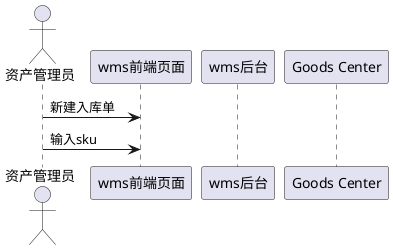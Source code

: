 @startuml
actor 资产管理员
participant "wms前端页面" as wms前端页面
participant "wms后台" as wms后台
participant "Goods Center"

资产管理员->wms前端页面:新建入库单
资产管理员->wms前端页面:输入sku

@enduml